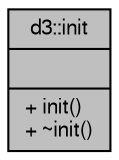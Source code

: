 digraph "d3::init"
{
  edge [fontname="FreeSans",fontsize="10",labelfontname="FreeSans",labelfontsize="10"];
  node [fontname="FreeSans",fontsize="10",shape=record];
  Node1 [label="{d3::init\n||+ init()\l+ ~init()\l}",height=0.2,width=0.4,color="black", fillcolor="grey75", style="filled" fontcolor="black"];
}
